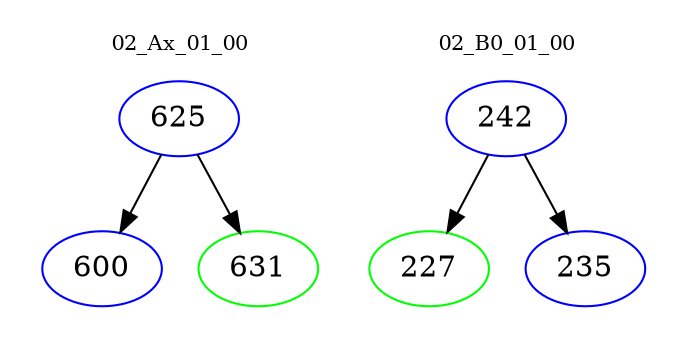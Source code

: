 digraph{
subgraph cluster_0 {
color = white
label = "02_Ax_01_00";
fontsize=10;
T0_625 [label="625", color="blue"]
T0_625 -> T0_600 [color="black"]
T0_600 [label="600", color="blue"]
T0_625 -> T0_631 [color="black"]
T0_631 [label="631", color="green"]
}
subgraph cluster_1 {
color = white
label = "02_B0_01_00";
fontsize=10;
T1_242 [label="242", color="blue"]
T1_242 -> T1_227 [color="black"]
T1_227 [label="227", color="green"]
T1_242 -> T1_235 [color="black"]
T1_235 [label="235", color="blue"]
}
}
